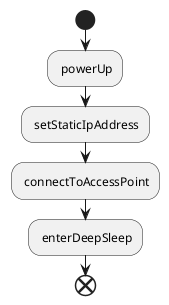 @startuml
start

: powerUp;
: setStaticIpAddress;
: connectToAccessPoint;
: enterDeepSleep;

end
@enduml